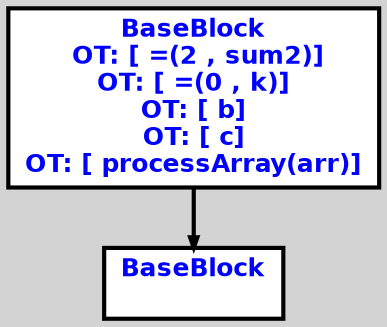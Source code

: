 digraph G {
ordering=out;
ranksep=.4;
bgcolor="lightgrey";  node [shape=box, fixedsize=false, fontsize=12, fontname="Helvetica-bold", fontcolor="blue"
width=.25, height=.25, color="black", fillcolor="white", style="filled, solid, bold"];

edge [arrowsize=.5, color="black", style="bold"]    n000011A443424280 [label="BaseBlock\n OT: [ =(2 , sum2)]
OT: [ =(0 , k)]
OT: [ b]
OT: [ c]
OT: [ processArray(arr)]
"]
    n000011A443424340 [label="BaseBlock\n "]
    n000011A443424280 -> n000011A443424340
}
